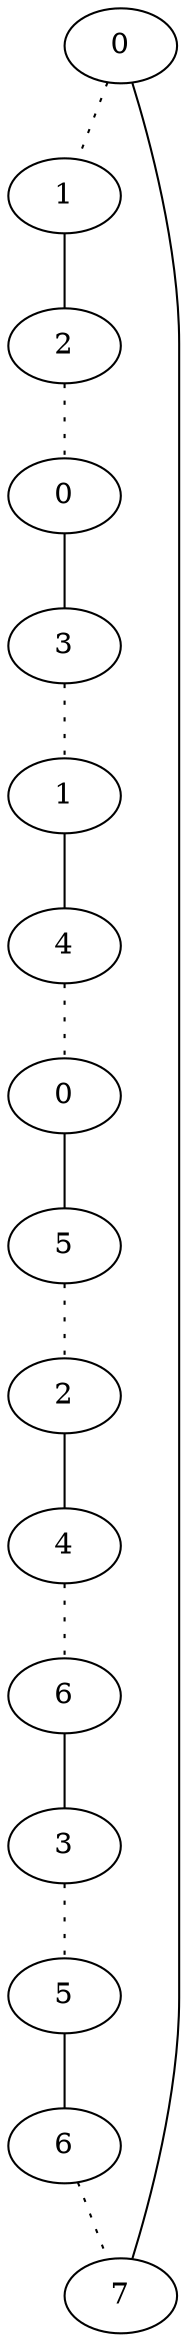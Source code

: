 graph {
a[label=0]
b[label=1]
c[label=2]
d[label=0]
e[label=3]
f[label=1]
g[label=4]
h[label=0]
i[label=5]
j[label=2]
k[label=4]
l[label=6]
m[label=3]
n[label=5]
o[label=6]
p[label=7]
a -- b [style=dotted];
b -- c;
c -- d [style=dotted];
d -- e;
e -- f [style=dotted];
f -- g;
g -- h [style=dotted];
h -- i;
i -- j [style=dotted];
j -- k;
k -- l [style=dotted];
l -- m;
m -- n [style=dotted];
n -- o;
o -- p [style=dotted];
a -- p;
}
